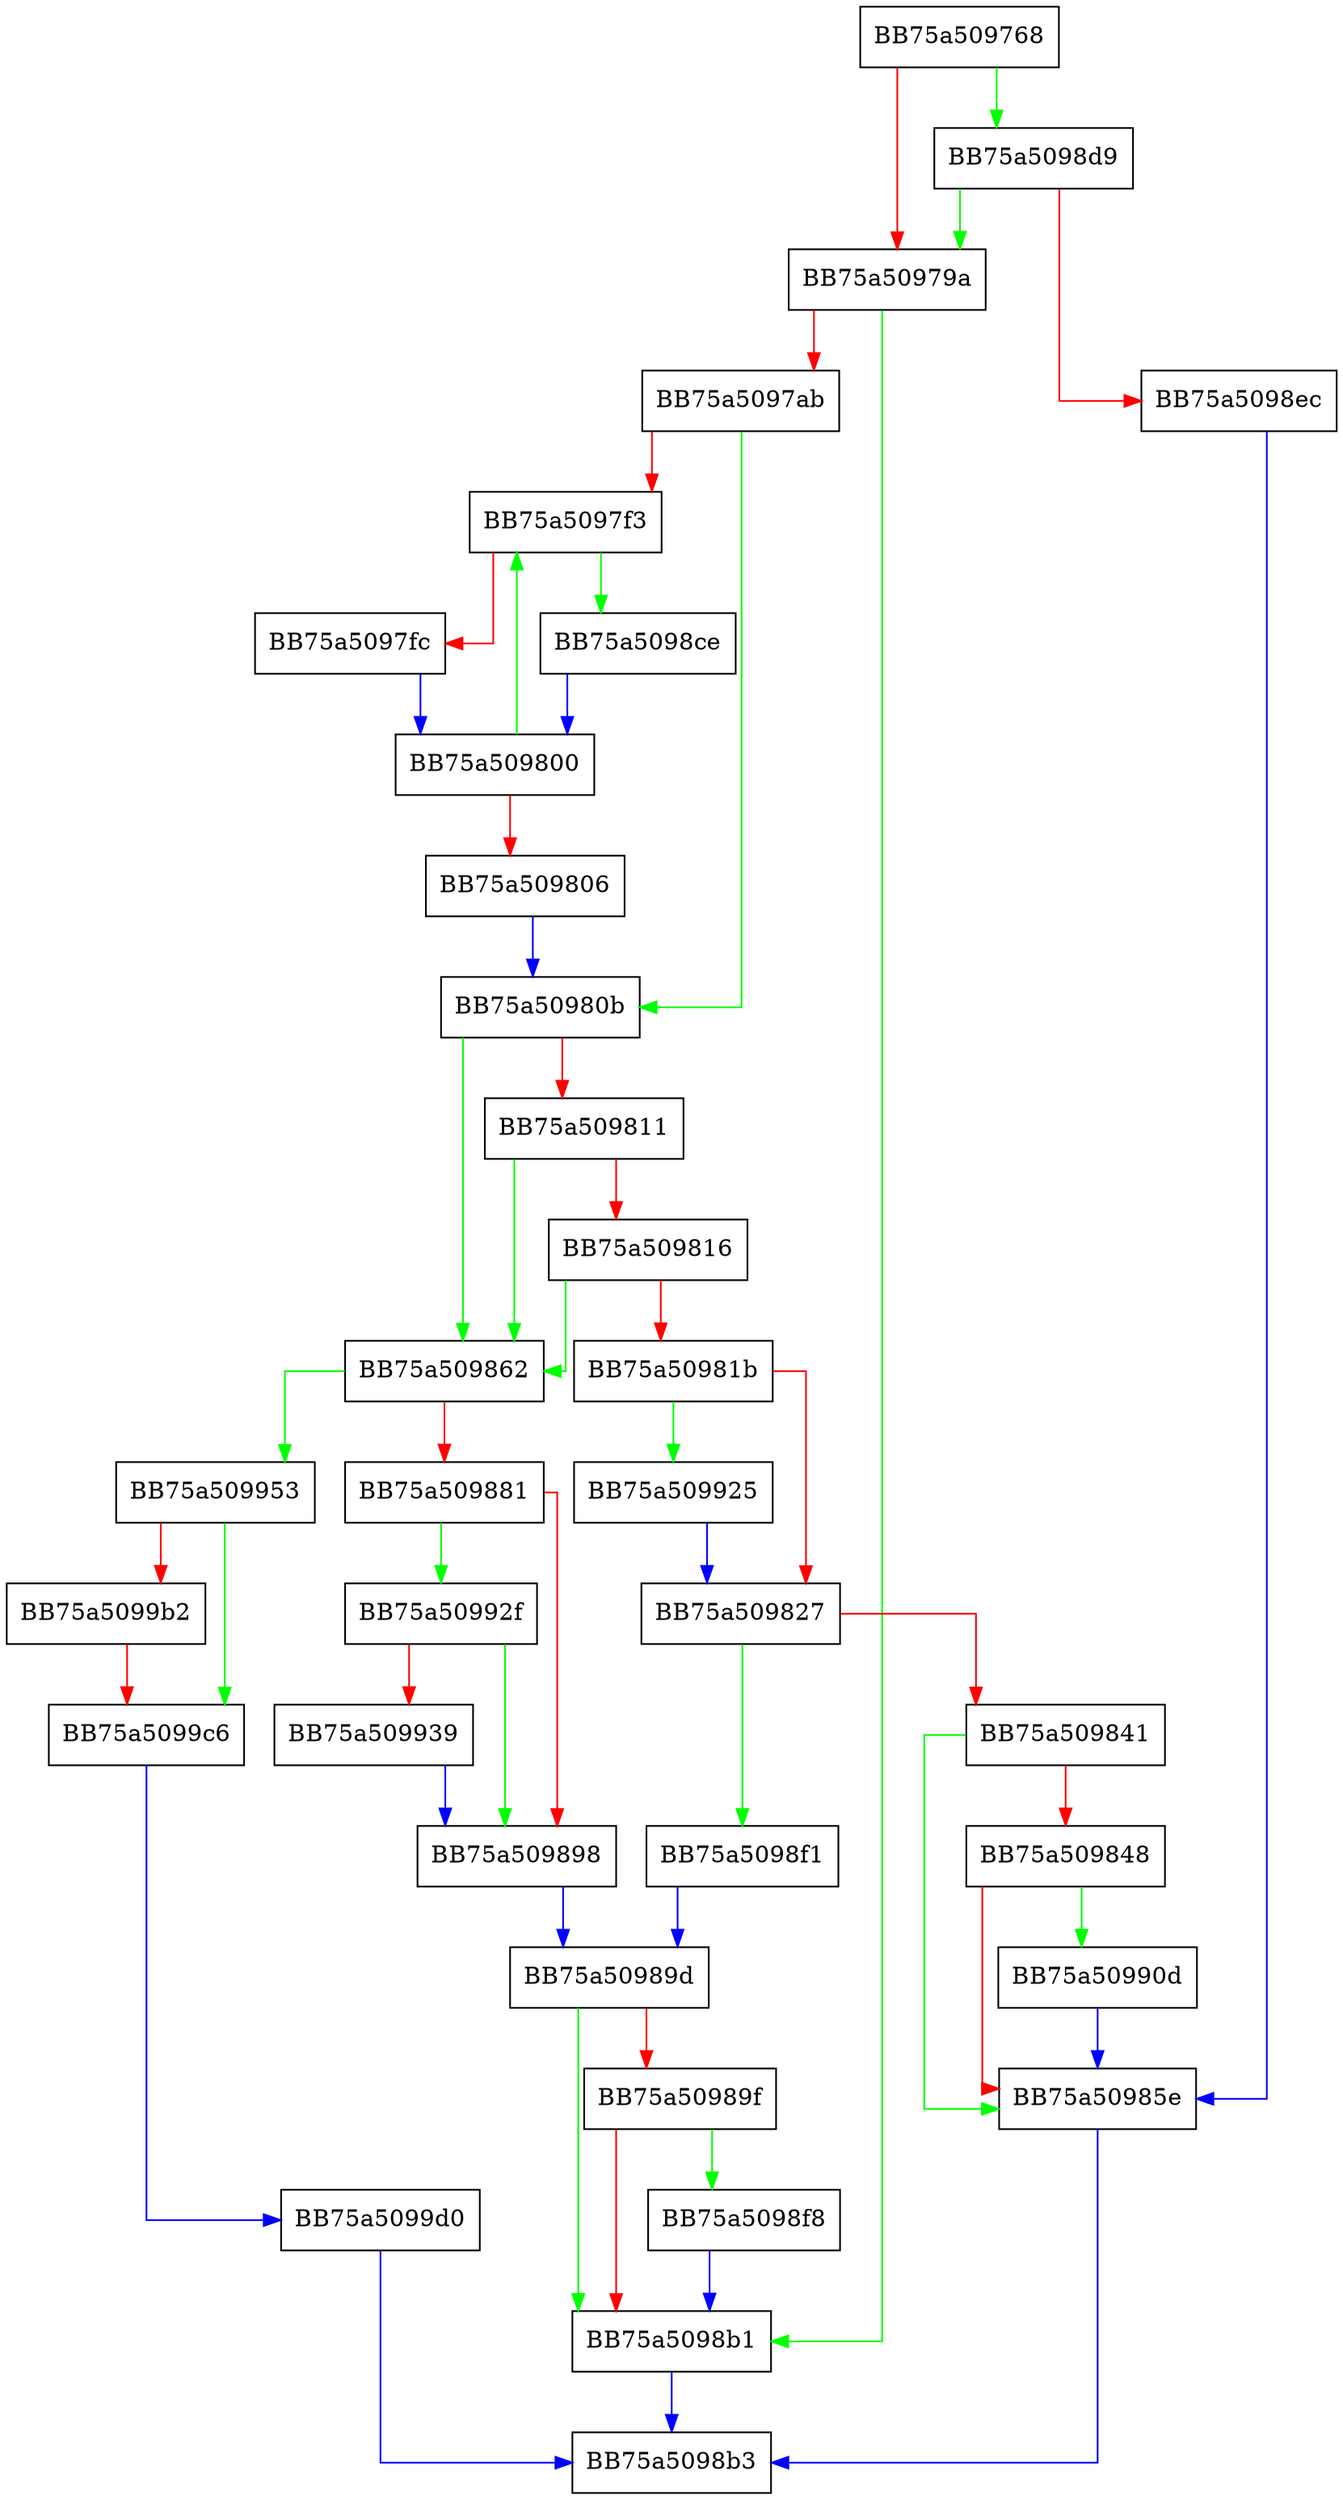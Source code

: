digraph FindPath {
  node [shape="box"];
  graph [splines=ortho];
  BB75a509768 -> BB75a5098d9 [color="green"];
  BB75a509768 -> BB75a50979a [color="red"];
  BB75a50979a -> BB75a5098b1 [color="green"];
  BB75a50979a -> BB75a5097ab [color="red"];
  BB75a5097ab -> BB75a50980b [color="green"];
  BB75a5097ab -> BB75a5097f3 [color="red"];
  BB75a5097f3 -> BB75a5098ce [color="green"];
  BB75a5097f3 -> BB75a5097fc [color="red"];
  BB75a5097fc -> BB75a509800 [color="blue"];
  BB75a509800 -> BB75a5097f3 [color="green"];
  BB75a509800 -> BB75a509806 [color="red"];
  BB75a509806 -> BB75a50980b [color="blue"];
  BB75a50980b -> BB75a509862 [color="green"];
  BB75a50980b -> BB75a509811 [color="red"];
  BB75a509811 -> BB75a509862 [color="green"];
  BB75a509811 -> BB75a509816 [color="red"];
  BB75a509816 -> BB75a509862 [color="green"];
  BB75a509816 -> BB75a50981b [color="red"];
  BB75a50981b -> BB75a509925 [color="green"];
  BB75a50981b -> BB75a509827 [color="red"];
  BB75a509827 -> BB75a5098f1 [color="green"];
  BB75a509827 -> BB75a509841 [color="red"];
  BB75a509841 -> BB75a50985e [color="green"];
  BB75a509841 -> BB75a509848 [color="red"];
  BB75a509848 -> BB75a50990d [color="green"];
  BB75a509848 -> BB75a50985e [color="red"];
  BB75a50985e -> BB75a5098b3 [color="blue"];
  BB75a509862 -> BB75a509953 [color="green"];
  BB75a509862 -> BB75a509881 [color="red"];
  BB75a509881 -> BB75a50992f [color="green"];
  BB75a509881 -> BB75a509898 [color="red"];
  BB75a509898 -> BB75a50989d [color="blue"];
  BB75a50989d -> BB75a5098b1 [color="green"];
  BB75a50989d -> BB75a50989f [color="red"];
  BB75a50989f -> BB75a5098f8 [color="green"];
  BB75a50989f -> BB75a5098b1 [color="red"];
  BB75a5098b1 -> BB75a5098b3 [color="blue"];
  BB75a5098ce -> BB75a509800 [color="blue"];
  BB75a5098d9 -> BB75a50979a [color="green"];
  BB75a5098d9 -> BB75a5098ec [color="red"];
  BB75a5098ec -> BB75a50985e [color="blue"];
  BB75a5098f1 -> BB75a50989d [color="blue"];
  BB75a5098f8 -> BB75a5098b1 [color="blue"];
  BB75a50990d -> BB75a50985e [color="blue"];
  BB75a509925 -> BB75a509827 [color="blue"];
  BB75a50992f -> BB75a509898 [color="green"];
  BB75a50992f -> BB75a509939 [color="red"];
  BB75a509939 -> BB75a509898 [color="blue"];
  BB75a509953 -> BB75a5099c6 [color="green"];
  BB75a509953 -> BB75a5099b2 [color="red"];
  BB75a5099b2 -> BB75a5099c6 [color="red"];
  BB75a5099c6 -> BB75a5099d0 [color="blue"];
  BB75a5099d0 -> BB75a5098b3 [color="blue"];
}
